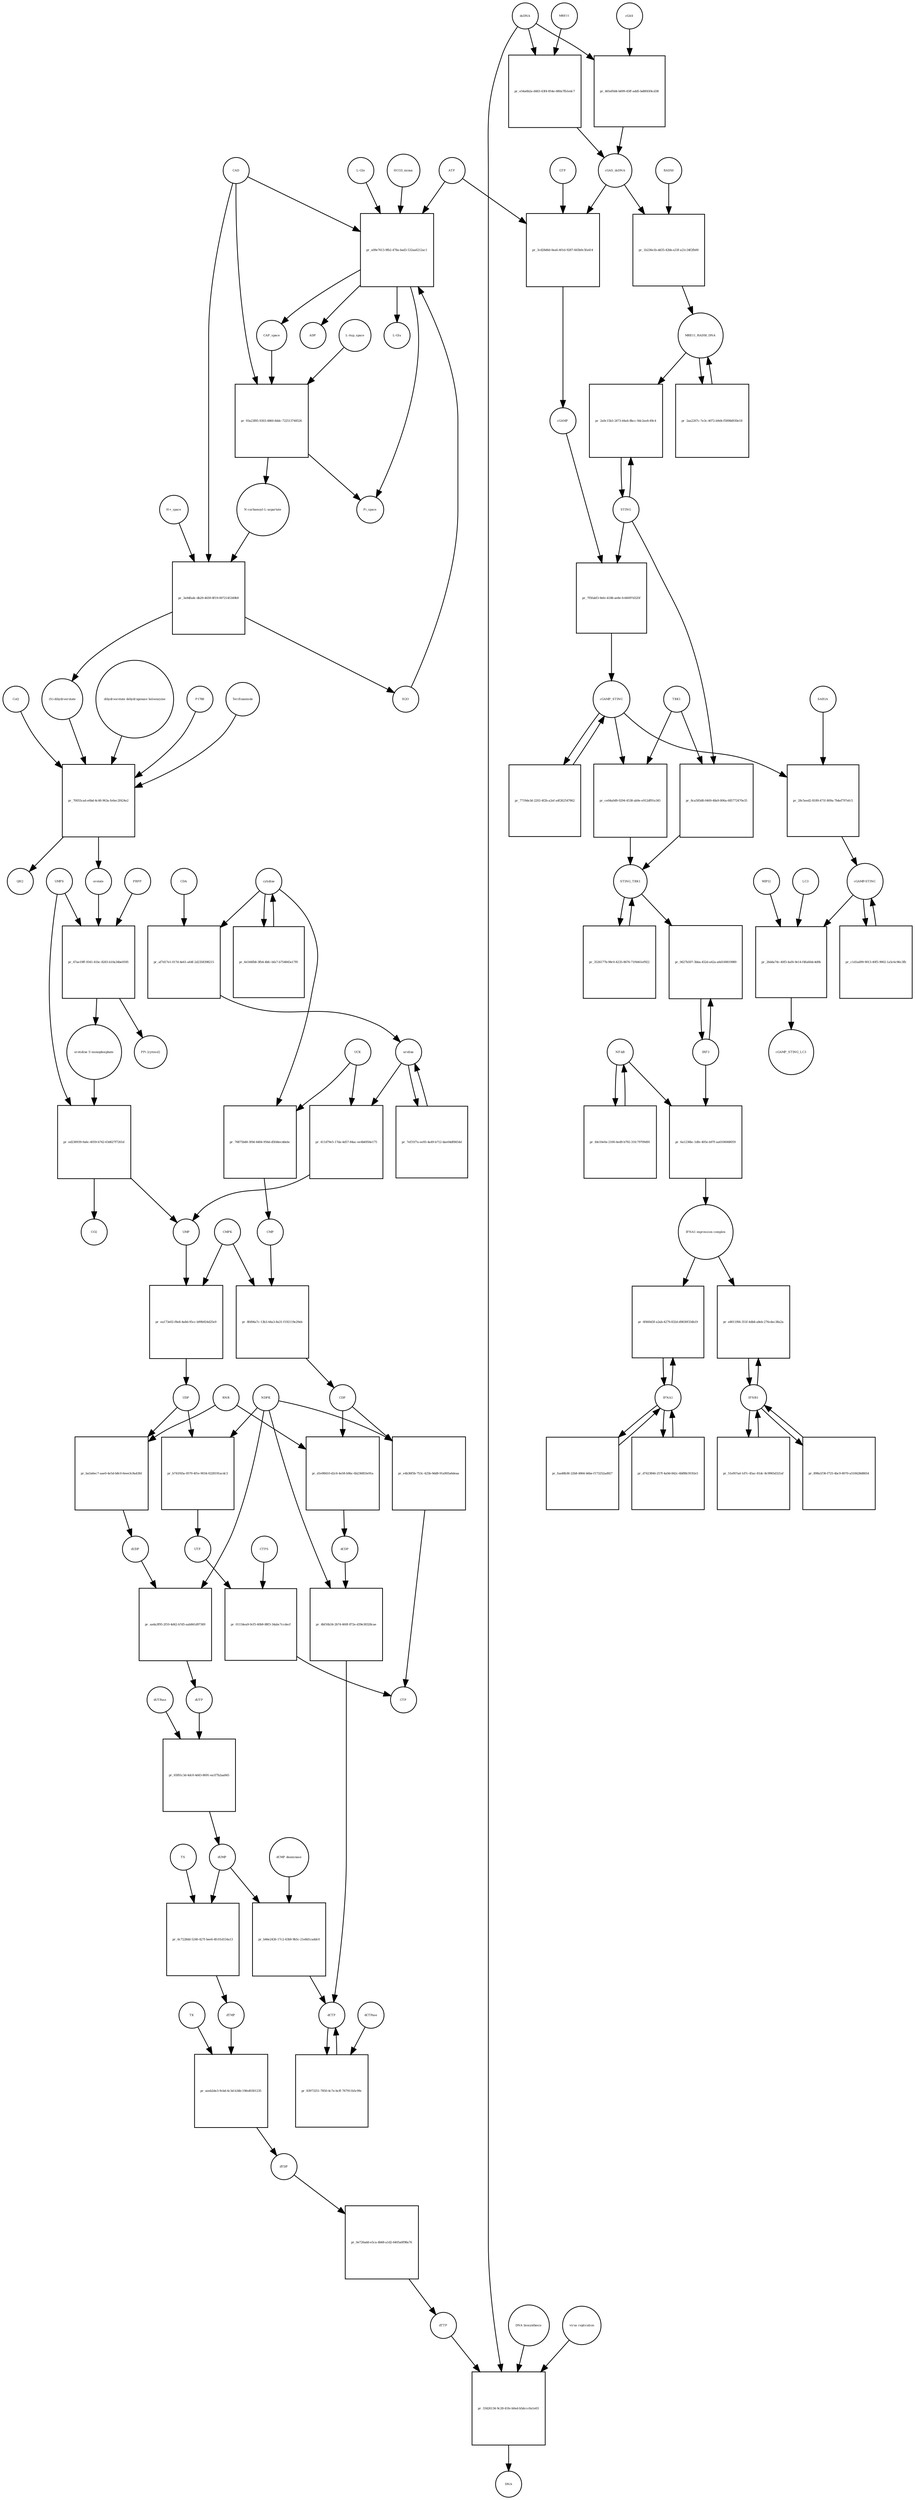 strict digraph  {
"L-Gln" [annotation="", bipartite=0, cls="simple chemical", fontsize=4, label="L-Gln", shape=circle];
"pr_a09e7613-9fb2-478a-bad3-532aa6212ac1" [annotation="", bipartite=1, cls=process, fontsize=4, label="pr_a09e7613-9fb2-478a-bad3-532aa6212ac1", shape=square];
CAP_space [annotation="", bipartite=0, cls="simple chemical", fontsize=4, label=CAP_space, shape=circle];
CAD [annotation="", bipartite=0, cls=macromolecule, fontsize=4, label=CAD, shape=circle];
HCO3_minus [annotation="", bipartite=0, cls="simple chemical", fontsize=4, label=HCO3_minus, shape=circle];
H2O [annotation="", bipartite=0, cls="simple chemical", fontsize=4, label=H2O, shape=circle];
ATP [annotation="", bipartite=0, cls="simple chemical", fontsize=4, label=ATP, shape=circle];
"L-Glu" [annotation="", bipartite=0, cls="simple chemical", fontsize=4, label="L-Glu", shape=circle];
ADP [annotation="", bipartite=0, cls="simple chemical", fontsize=4, label=ADP, shape=circle];
Pi_space [annotation="", bipartite=0, cls="simple chemical", fontsize=4, label=Pi_space, shape=circle];
cytidine [annotation="", bipartite=0, cls="simple chemical", fontsize=4, label=cytidine, shape=circle];
"pr_af7d17e1-017d-4e61-a64f-2d2358398215" [annotation="", bipartite=1, cls=process, fontsize=4, label="pr_af7d17e1-017d-4e61-a64f-2d2358398215", shape=square];
uridine [annotation="", bipartite=0, cls="simple chemical", fontsize=4, label=uridine, shape=circle];
CDA [annotation="", bipartite=0, cls=macromolecule, fontsize=4, label=CDA, shape=circle];
"pr_411d79e5-17da-4d57-84ac-ee4b6956e175" [annotation="", bipartite=1, cls=process, fontsize=4, label="pr_411d79e5-17da-4d57-84ac-ee4b6956e175", shape=square];
UMP [annotation="", bipartite=0, cls="simple chemical", fontsize=4, label=UMP, shape=circle];
UCK [annotation="", bipartite=0, cls=macromolecule, fontsize=4, label=UCK, shape=circle];
"pr_76875b48-3f0d-4484-956d-d5fd4ecddebc" [annotation="", bipartite=1, cls=process, fontsize=4, label="pr_76875b48-3f0d-4484-956d-d5fd4ecddebc", shape=square];
CMP [annotation="", bipartite=0, cls="simple chemical", fontsize=4, label=CMP, shape=circle];
"pr_7ef31f7a-ee93-4a49-b712-dae04df8454d" [annotation="", bipartite=1, cls=process, fontsize=4, label="pr_7ef31f7a-ee93-4a49-b712-dae04df8454d", shape=square];
"pr_6e544fb8-3fb4-4bfc-bfa7-b754845e17f0" [annotation="", bipartite=1, cls=process, fontsize=4, label="pr_6e544fb8-3fb4-4bfc-bfa7-b754845e17f0", shape=square];
"pr_ea173e02-f8e8-4a8d-95cc-b99b924d25e9" [annotation="", bipartite=1, cls=process, fontsize=4, label="pr_ea173e02-f8e8-4a8d-95cc-b99b924d25e9", shape=square];
UDP [annotation="", bipartite=0, cls="simple chemical", fontsize=4, label=UDP, shape=circle];
CMPK [annotation="", bipartite=0, cls=macromolecule, fontsize=4, label=CMPK, shape=circle];
"pr_8fd94a7c-13b3-44a3-8a31-f192119e29eb" [annotation="", bipartite=1, cls=process, fontsize=4, label="pr_8fd94a7c-13b3-44a3-8a31-f192119e29eb", shape=square];
CDP [annotation="", bipartite=0, cls="simple chemical", fontsize=4, label=CDP, shape=circle];
"pr_b741f45a-0570-4f1e-9034-0228191acdc3" [annotation="", bipartite=1, cls=process, fontsize=4, label="pr_b741f45a-0570-4f1e-9034-0228191acdc3", shape=square];
UTP [annotation="", bipartite=0, cls="simple chemical", fontsize=4, label=UTP, shape=circle];
NDPK [annotation="", bipartite=0, cls=macromolecule, fontsize=4, label=NDPK, shape=circle];
"pr_e4b36f5b-753c-425b-9dd8-91a905a6deaa" [annotation="", bipartite=1, cls=process, fontsize=4, label="pr_e4b36f5b-753c-425b-9dd8-91a905a6deaa", shape=square];
CTP [annotation="", bipartite=0, cls="simple chemical", fontsize=4, label=CTP, shape=circle];
"pr_01154ea9-0cf5-40b9-88f3-34abc7ccdecf" [annotation="", bipartite=1, cls=process, fontsize=4, label="pr_01154ea9-0cf5-40b9-88f3-34abc7ccdecf", shape=square];
CTPS [annotation="", bipartite=0, cls=macromolecule, fontsize=4, label=CTPS, shape=circle];
"pr_ba5a6ec7-aae0-4e5d-b8c0-6eee3c8a43fd" [annotation="", bipartite=1, cls=process, fontsize=4, label="pr_ba5a6ec7-aae0-4e5d-b8c0-6eee3c8a43fd", shape=square];
dUDP [annotation="", bipartite=0, cls="simple chemical", fontsize=4, label=dUDP, shape=circle];
RNR [annotation="", bipartite=0, cls=macromolecule, fontsize=4, label=RNR, shape=circle];
"pr_aa4a3f95-2f10-4d42-b7d5-aab841d97369" [annotation="", bipartite=1, cls=process, fontsize=4, label="pr_aa4a3f95-2f10-4d42-b7d5-aab841d97369", shape=square];
dUTP [annotation="", bipartite=0, cls="simple chemical", fontsize=4, label=dUTP, shape=circle];
dCDP [annotation="", bipartite=0, cls="simple chemical", fontsize=4, label=dCDP, shape=circle];
"pr_4bf16b34-2b74-460f-872e-d39e38328cae" [annotation="", bipartite=1, cls=process, fontsize=4, label="pr_4bf16b34-2b74-460f-872e-d39e38328cae", shape=square];
dCTP [annotation="", bipartite=0, cls="simple chemical", fontsize=4, label=dCTP, shape=circle];
"pr_d1e98410-d2c6-4e58-b9bc-6b236855e91a" [annotation="", bipartite=1, cls=process, fontsize=4, label="pr_d1e98410-d2c6-4e58-b9bc-6b236855e91a", shape=square];
"pr_65f81c3d-4dc0-4d43-8691-ea1f7b2aa845" [annotation="", bipartite=1, cls=process, fontsize=4, label="pr_65f81c3d-4dc0-4d43-8691-ea1f7b2aa845", shape=square];
dUMP [annotation="", bipartite=0, cls="simple chemical", fontsize=4, label=dUMP, shape=circle];
dUTPase [annotation="", bipartite=0, cls=macromolecule, fontsize=4, label=dUTPase, shape=circle];
"pr_83973251-7850-4c7e-bcff-767911b5c99c" [annotation="", bipartite=1, cls=process, fontsize=4, label="pr_83973251-7850-4c7e-bcff-767911b5c99c", shape=square];
dCTPase [annotation="", bipartite=0, cls=macromolecule, fontsize=4, label=dCTPase, shape=circle];
"pr_b46e2426-17c2-43b9-9b5c-21e8d1caddc0" [annotation="", bipartite=1, cls=process, fontsize=4, label="pr_b46e2426-17c2-43b9-9b5c-21e8d1caddc0", shape=square];
"dCMP deaminase" [annotation="", bipartite=0, cls=macromolecule, fontsize=4, label="dCMP deaminase", shape=circle];
"pr_6c7228dd-5240-427f-bee6-4fc01d154a13" [annotation="", bipartite=1, cls=process, fontsize=4, label="pr_6c7228dd-5240-427f-bee6-4fc01d154a13", shape=square];
dTMP [annotation="", bipartite=0, cls="simple chemical", fontsize=4, label=dTMP, shape=circle];
TS [annotation="", bipartite=0, cls=macromolecule, fontsize=4, label=TS, shape=circle];
"pr_aeeb2de3-9cbd-4c3d-b34b-19fed0301235" [annotation="", bipartite=1, cls=process, fontsize=4, label="pr_aeeb2de3-9cbd-4c3d-b34b-19fed0301235", shape=square];
dTDP [annotation="", bipartite=0, cls="simple chemical", fontsize=4, label=dTDP, shape=circle];
TK [annotation="", bipartite=0, cls=macromolecule, fontsize=4, label=TK, shape=circle];
"pr_0e726add-e5ca-4b68-a1d2-6405a0f98a76" [annotation="", bipartite=1, cls=process, fontsize=4, label="pr_0e726add-e5ca-4b68-a1d2-6405a0f98a76", shape=square];
dTTP [annotation="", bipartite=0, cls="simple chemical", fontsize=4, label=dTTP, shape=circle];
dsDNA [annotation="", bipartite=0, cls="simple chemical", fontsize=4, label=dsDNA, shape=circle];
"pr_465ef0d4-b699-45ff-add5-bd8f45f4cd38" [annotation="", bipartite=1, cls=process, fontsize=4, label="pr_465ef0d4-b699-45ff-add5-bd8f45f4cd38", shape=square];
cGAS [annotation="", bipartite=0, cls=macromolecule, fontsize=4, label=cGAS, shape=circle];
cGAS_dsDNA [annotation="", bipartite=0, cls=complex, fontsize=4, label=cGAS_dsDNA, shape=circle];
"pr_3cd28d6d-0ea6-401d-9287-665b0c5fa414" [annotation="", bipartite=1, cls=process, fontsize=4, label="pr_3cd28d6d-0ea6-401d-9287-665b0c5fa414", shape=square];
GTP [annotation="", bipartite=0, cls="simple chemical", fontsize=4, label=GTP, shape=circle];
cGAMP [annotation="", bipartite=0, cls="simple chemical", fontsize=4, label=cGAMP, shape=circle];
"pr_7f5fabf3-9efe-4188-ae8e-fc66097d325f" [annotation="", bipartite=1, cls=process, fontsize=4, label="pr_7f5fabf3-9efe-4188-ae8e-fc66097d325f", shape=square];
STING [annotation="", bipartite=0, cls="macromolecule multimer", fontsize=4, label=STING, shape=circle];
cGAMP_STING [annotation="", bipartite=0, cls=complex, fontsize=4, label=cGAMP_STING, shape=circle];
TBK1 [annotation="", bipartite=0, cls=macromolecule, fontsize=4, label=TBK1, shape=circle];
"pr_ce04a0d9-0294-4538-ab9e-e912df91e345" [annotation="", bipartite=1, cls=process, fontsize=4, label="pr_ce04a0d9-0294-4538-ab9e-e912df91e345", shape=square];
STING_TBK1 [annotation="", bipartite=0, cls=complex, fontsize=4, label=STING_TBK1, shape=circle];
"pr_7719de3d-2202-4f2b-a2ef-a4f262547862" [annotation="", bipartite=1, cls=process, fontsize=4, label="pr_7719de3d-2202-4f2b-a2ef-a4f262547862", shape=square];
"pr_3526177b-98c0-4235-8676-71f4461ef922" [annotation="", bipartite=1, cls=process, fontsize=4, label="pr_3526177b-98c0-4235-8676-71f4461ef922", shape=square];
"NF-kB" [annotation="", bipartite=0, cls=complex, fontsize=4, label="NF-kB", shape=circle];
"pr_fde10e0a-2100-4ed9-b792-31fc79709d91" [annotation="", bipartite=1, cls=process, fontsize=4, label="pr_fde10e0a-2100-4ed9-b792-31fc79709d91", shape=square];
IFNA1 [annotation="", bipartite=0, cls="nucleic acid feature", fontsize=4, label=IFNA1, shape=circle];
"pr_d7423846-257f-4a9d-842c-6bf88c9192e3" [annotation="", bipartite=1, cls=process, fontsize=4, label="pr_d7423846-257f-4a9d-842c-6bf88c9192e3", shape=square];
IFNB1 [annotation="", bipartite=0, cls="nucleic acid feature", fontsize=4, label=IFNB1, shape=circle];
"pr_898a1f36-f725-4bc9-8070-a518428d8654" [annotation="", bipartite=1, cls=process, fontsize=4, label="pr_898a1f36-f725-4bc9-8070-a518428d8654", shape=square];
"pr_faa48b36-22b8-4864-b6be-f173252ad927" [annotation="", bipartite=1, cls=process, fontsize=4, label="pr_faa48b36-22b8-4864-b6be-f173252ad927", shape=square];
"pr_51ef67ad-1d7c-45ac-81dc-8c9965d321af" [annotation="", bipartite=1, cls=process, fontsize=4, label="pr_51ef67ad-1d7c-45ac-81dc-8c9965d321af", shape=square];
"pr_e8011f66-351f-4db8-a8eb-276cdec38a2a" [annotation="", bipartite=1, cls=process, fontsize=4, label="pr_e8011f66-351f-4db8-a8eb-276cdec38a2a", shape=square];
"IFNA1 expression complex" [annotation="", bipartite=0, cls=complex, fontsize=4, label="IFNA1 expression complex", shape=circle];
"cGAMP-STING" [annotation="", bipartite=0, cls=complex, fontsize=4, label="cGAMP-STING", shape=circle];
"pr_c1d1ad99-9013-40f5-9902-1a5c6c96c3fb" [annotation="", bipartite=1, cls=process, fontsize=4, label="pr_c1d1ad99-9013-40f5-9902-1a5c6c96c3fb", shape=square];
"pr_e54a6b2a-d483-43f4-854e-680a7fb1edc7" [annotation="", bipartite=1, cls=process, fontsize=4, label="pr_e54a6b2a-d483-43f4-854e-680a7fb1edc7", shape=square];
MRE11 [annotation="", bipartite=0, cls="macromolecule multimer", fontsize=4, label=MRE11, shape=circle];
RAD50 [annotation="", bipartite=0, cls="macromolecule multimer", fontsize=4, label=RAD50, shape=circle];
"pr_1b236e1b-dd35-42bb-a33f-a21c34f2fb00" [annotation="", bipartite=1, cls=process, fontsize=4, label="pr_1b236e1b-dd35-42bb-a33f-a21c34f2fb00", shape=square];
MRE11_RAD50_DNA [annotation="", bipartite=0, cls=complex, fontsize=4, label=MRE11_RAD50_DNA, shape=circle];
IRF3 [annotation="", bipartite=0, cls="macromolecule multimer", fontsize=4, label=IRF3, shape=circle];
"pr_0627b597-3bba-452d-a42a-a6d100819989" [annotation="", bipartite=1, cls=process, fontsize=4, label="pr_0627b597-3bba-452d-a42a-a6d100819989", shape=square];
"pr_28c5eed2-8189-471f-809a-7b4ef797efc5" [annotation="", bipartite=1, cls=process, fontsize=4, label="pr_28c5eed2-8189-471f-809a-7b4ef797efc5", shape=square];
SAR1A [annotation="", bipartite=0, cls=macromolecule, fontsize=4, label=SAR1A, shape=circle];
"pr_26dda74c-40f3-4af4-9e14-f4fa60dc4d9b" [annotation="", bipartite=1, cls=process, fontsize=4, label="pr_26dda74c-40f3-4af4-9e14-f4fa60dc4d9b", shape=square];
LC3 [annotation="", bipartite=0, cls=macromolecule, fontsize=4, label=LC3, shape=circle];
cGAMP_STING_LC3 [annotation="", bipartite=0, cls=complex, fontsize=4, label=cGAMP_STING_LC3, shape=circle];
WIPI2 [annotation="", bipartite=0, cls=macromolecule, fontsize=4, label=WIPI2, shape=circle];
"pr_2a0c15b3-2473-44a4-8bcc-9dc2eefc49c4" [annotation="", bipartite=1, cls=process, fontsize=4, label="pr_2a0c15b3-2473-44a4-8bcc-9dc2eefc49c4", shape=square];
"pr_8ca585d8-0469-48a9-806a-685772470e35" [annotation="", bipartite=1, cls=process, fontsize=4, label="pr_8ca585d8-0469-48a9-806a-685772470e35", shape=square];
"pr_2aa2267c-7e3c-4072-b9d4-f5898d930e18" [annotation="", bipartite=1, cls=process, fontsize=4, label="pr_2aa2267c-7e3c-4072-b9d4-f5898d930e18", shape=square];
"pr_93a23f85-9303-4860-8ddc-722513748526" [annotation="", bipartite=1, cls=process, fontsize=4, label="pr_93a23f85-9303-4860-8ddc-722513748526", shape=square];
"N-carbamoyl-L-aspartate" [annotation="", bipartite=0, cls="simple chemical", fontsize=4, label="N-carbamoyl-L-aspartate", shape=circle];
"L-Asp_space" [annotation="", bipartite=0, cls="simple chemical", fontsize=4, label="L-Asp_space", shape=circle];
"pr_3a9dfadc-db29-4659-8f19-0072145349b9" [annotation="", bipartite=1, cls=process, fontsize=4, label="pr_3a9dfadc-db29-4659-8f19-0072145349b9", shape=square];
"(S)-dihydroorotate" [annotation="", bipartite=0, cls="simple chemical", fontsize=4, label="(S)-dihydroorotate", shape=circle];
"H+_space" [annotation="", bipartite=0, cls="simple chemical", fontsize=4, label="H+_space", shape=circle];
"pr_70055cad-e6bd-4c48-963a-fe6ec2f424e2" [annotation="", bipartite=1, cls=process, fontsize=4, label="pr_70055cad-e6bd-4c48-963a-fe6ec2f424e2", shape=square];
orotate [annotation="", bipartite=0, cls="simple chemical", fontsize=4, label=orotate, shape=circle];
"dihydroorotate dehydrogenase holoenzyme" [annotation="", bipartite=0, cls="simple chemical", fontsize=4, label="dihydroorotate dehydrogenase holoenzyme", shape=circle];
P1788 [annotation="", bipartite=0, cls="simple chemical", fontsize=4, label=P1788, shape=circle];
Teriflunomide [annotation="", bipartite=0, cls="simple chemical", fontsize=4, label=Teriflunomide, shape=circle];
CoQ [annotation="", bipartite=0, cls="simple chemical", fontsize=4, label=CoQ, shape=circle];
QH2 [annotation="", bipartite=0, cls="simple chemical", fontsize=4, label=QH2, shape=circle];
"pr_67ae19ff-9341-41bc-8283-b10a34be0595" [annotation="", bipartite=1, cls=process, fontsize=4, label="pr_67ae19ff-9341-41bc-8283-b10a34be0595", shape=square];
"orotidine 5'-monophosphate" [annotation="", bipartite=0, cls="simple chemical", fontsize=4, label="orotidine 5'-monophosphate", shape=circle];
UMPS [annotation="", bipartite=0, cls="macromolecule multimer", fontsize=4, label=UMPS, shape=circle];
PRPP [annotation="", bipartite=0, cls="simple chemical", fontsize=4, label=PRPP, shape=circle];
"PPi [cytosol]" [annotation="", bipartite=0, cls="simple chemical", fontsize=4, label="PPi [cytosol]", shape=circle];
"pr_ed236939-0a6c-4059-b742-63d627f7261d" [annotation="", bipartite=1, cls=process, fontsize=4, label="pr_ed236939-0a6c-4059-b742-63d627f7261d", shape=square];
CO2 [annotation="", bipartite=0, cls="simple chemical", fontsize=4, label=CO2, shape=circle];
"pr_33426134-9c28-41fe-b0ed-b5dccc0a1e03" [annotation="", bipartite=1, cls=process, fontsize=4, label="pr_33426134-9c28-41fe-b0ed-b5dccc0a1e03", shape=square];
DNA [annotation="", bipartite=0, cls="nucleic acid feature", fontsize=4, label=DNA, shape=circle];
"DNA biosynthesis" [annotation="urn_miriam_obo.go_GO%3A0071897", bipartite=0, cls=phenotype, fontsize=4, label="DNA biosynthesis", shape=circle];
"virus replication" [annotation="", bipartite=0, cls=phenotype, fontsize=4, label="virus replication", shape=circle];
"pr_6f460d3f-a2ab-4279-832d-d9830f334b19" [annotation="", bipartite=1, cls=process, fontsize=4, label="pr_6f460d3f-a2ab-4279-832d-d9830f334b19", shape=square];
"pr_6a1236bc-1dfe-405e-b97f-aa6106068059" [annotation="", bipartite=1, cls=process, fontsize=4, label="pr_6a1236bc-1dfe-405e-b97f-aa6106068059", shape=square];
"L-Gln" -> "pr_a09e7613-9fb2-478a-bad3-532aa6212ac1"  [annotation="", interaction_type=consumption];
"pr_a09e7613-9fb2-478a-bad3-532aa6212ac1" -> CAP_space  [annotation="", interaction_type=production];
"pr_a09e7613-9fb2-478a-bad3-532aa6212ac1" -> "L-Glu"  [annotation="", interaction_type=production];
"pr_a09e7613-9fb2-478a-bad3-532aa6212ac1" -> ADP  [annotation="", interaction_type=production];
"pr_a09e7613-9fb2-478a-bad3-532aa6212ac1" -> Pi_space  [annotation="", interaction_type=production];
CAP_space -> "pr_93a23f85-9303-4860-8ddc-722513748526"  [annotation="", interaction_type=consumption];
CAD -> "pr_a09e7613-9fb2-478a-bad3-532aa6212ac1"  [annotation=urn_miriam_reactome_REACT_1698, interaction_type=catalysis];
CAD -> "pr_93a23f85-9303-4860-8ddc-722513748526"  [annotation=urn_miriam_reactome_REACT_1698, interaction_type=catalysis];
CAD -> "pr_3a9dfadc-db29-4659-8f19-0072145349b9"  [annotation=urn_miriam_reactome_REACT_1698, interaction_type=catalysis];
HCO3_minus -> "pr_a09e7613-9fb2-478a-bad3-532aa6212ac1"  [annotation="", interaction_type=consumption];
H2O -> "pr_a09e7613-9fb2-478a-bad3-532aa6212ac1"  [annotation="", interaction_type=consumption];
ATP -> "pr_a09e7613-9fb2-478a-bad3-532aa6212ac1"  [annotation="", interaction_type=consumption];
ATP -> "pr_3cd28d6d-0ea6-401d-9287-665b0c5fa414"  [annotation="", interaction_type=consumption];
cytidine -> "pr_af7d17e1-017d-4e61-a64f-2d2358398215"  [annotation="", interaction_type=consumption];
cytidine -> "pr_76875b48-3f0d-4484-956d-d5fd4ecddebc"  [annotation="", interaction_type=consumption];
cytidine -> "pr_6e544fb8-3fb4-4bfc-bfa7-b754845e17f0"  [annotation="", interaction_type=consumption];
"pr_af7d17e1-017d-4e61-a64f-2d2358398215" -> uridine  [annotation="", interaction_type=production];
uridine -> "pr_411d79e5-17da-4d57-84ac-ee4b6956e175"  [annotation="", interaction_type=consumption];
uridine -> "pr_7ef31f7a-ee93-4a49-b712-dae04df8454d"  [annotation="", interaction_type=consumption];
CDA -> "pr_af7d17e1-017d-4e61-a64f-2d2358398215"  [annotation="", interaction_type=catalysis];
"pr_411d79e5-17da-4d57-84ac-ee4b6956e175" -> UMP  [annotation="", interaction_type=production];
UMP -> "pr_ea173e02-f8e8-4a8d-95cc-b99b924d25e9"  [annotation="", interaction_type=consumption];
UCK -> "pr_411d79e5-17da-4d57-84ac-ee4b6956e175"  [annotation="", interaction_type=catalysis];
UCK -> "pr_76875b48-3f0d-4484-956d-d5fd4ecddebc"  [annotation="", interaction_type=catalysis];
"pr_76875b48-3f0d-4484-956d-d5fd4ecddebc" -> CMP  [annotation="", interaction_type=production];
CMP -> "pr_8fd94a7c-13b3-44a3-8a31-f192119e29eb"  [annotation="", interaction_type=consumption];
"pr_7ef31f7a-ee93-4a49-b712-dae04df8454d" -> uridine  [annotation="", interaction_type=production];
"pr_6e544fb8-3fb4-4bfc-bfa7-b754845e17f0" -> cytidine  [annotation="", interaction_type=production];
"pr_ea173e02-f8e8-4a8d-95cc-b99b924d25e9" -> UDP  [annotation="", interaction_type=production];
UDP -> "pr_b741f45a-0570-4f1e-9034-0228191acdc3"  [annotation="", interaction_type=consumption];
UDP -> "pr_ba5a6ec7-aae0-4e5d-b8c0-6eee3c8a43fd"  [annotation="", interaction_type=consumption];
CMPK -> "pr_ea173e02-f8e8-4a8d-95cc-b99b924d25e9"  [annotation="", interaction_type=catalysis];
CMPK -> "pr_8fd94a7c-13b3-44a3-8a31-f192119e29eb"  [annotation="", interaction_type=catalysis];
"pr_8fd94a7c-13b3-44a3-8a31-f192119e29eb" -> CDP  [annotation="", interaction_type=production];
CDP -> "pr_e4b36f5b-753c-425b-9dd8-91a905a6deaa"  [annotation="", interaction_type=consumption];
CDP -> "pr_d1e98410-d2c6-4e58-b9bc-6b236855e91a"  [annotation="", interaction_type=consumption];
"pr_b741f45a-0570-4f1e-9034-0228191acdc3" -> UTP  [annotation="", interaction_type=production];
UTP -> "pr_01154ea9-0cf5-40b9-88f3-34abc7ccdecf"  [annotation="", interaction_type=consumption];
NDPK -> "pr_b741f45a-0570-4f1e-9034-0228191acdc3"  [annotation="", interaction_type=catalysis];
NDPK -> "pr_e4b36f5b-753c-425b-9dd8-91a905a6deaa"  [annotation="", interaction_type=catalysis];
NDPK -> "pr_aa4a3f95-2f10-4d42-b7d5-aab841d97369"  [annotation="", interaction_type=catalysis];
NDPK -> "pr_4bf16b34-2b74-460f-872e-d39e38328cae"  [annotation="", interaction_type=catalysis];
"pr_e4b36f5b-753c-425b-9dd8-91a905a6deaa" -> CTP  [annotation="", interaction_type=production];
"pr_01154ea9-0cf5-40b9-88f3-34abc7ccdecf" -> CTP  [annotation="", interaction_type=production];
CTPS -> "pr_01154ea9-0cf5-40b9-88f3-34abc7ccdecf"  [annotation="", interaction_type=catalysis];
"pr_ba5a6ec7-aae0-4e5d-b8c0-6eee3c8a43fd" -> dUDP  [annotation="", interaction_type=production];
dUDP -> "pr_aa4a3f95-2f10-4d42-b7d5-aab841d97369"  [annotation="", interaction_type=consumption];
RNR -> "pr_ba5a6ec7-aae0-4e5d-b8c0-6eee3c8a43fd"  [annotation="", interaction_type=catalysis];
RNR -> "pr_d1e98410-d2c6-4e58-b9bc-6b236855e91a"  [annotation="", interaction_type=catalysis];
"pr_aa4a3f95-2f10-4d42-b7d5-aab841d97369" -> dUTP  [annotation="", interaction_type=production];
dUTP -> "pr_65f81c3d-4dc0-4d43-8691-ea1f7b2aa845"  [annotation="", interaction_type=consumption];
dCDP -> "pr_4bf16b34-2b74-460f-872e-d39e38328cae"  [annotation="", interaction_type=consumption];
"pr_4bf16b34-2b74-460f-872e-d39e38328cae" -> dCTP  [annotation="", interaction_type=production];
dCTP -> "pr_83973251-7850-4c7e-bcff-767911b5c99c"  [annotation="", interaction_type=consumption];
"pr_d1e98410-d2c6-4e58-b9bc-6b236855e91a" -> dCDP  [annotation="", interaction_type=production];
"pr_65f81c3d-4dc0-4d43-8691-ea1f7b2aa845" -> dUMP  [annotation="", interaction_type=production];
dUMP -> "pr_b46e2426-17c2-43b9-9b5c-21e8d1caddc0"  [annotation="", interaction_type=consumption];
dUMP -> "pr_6c7228dd-5240-427f-bee6-4fc01d154a13"  [annotation="", interaction_type=consumption];
dUTPase -> "pr_65f81c3d-4dc0-4d43-8691-ea1f7b2aa845"  [annotation="", interaction_type=catalysis];
"pr_83973251-7850-4c7e-bcff-767911b5c99c" -> dCTP  [annotation="", interaction_type=production];
dCTPase -> "pr_83973251-7850-4c7e-bcff-767911b5c99c"  [annotation="", interaction_type=catalysis];
"pr_b46e2426-17c2-43b9-9b5c-21e8d1caddc0" -> dCTP  [annotation="", interaction_type=production];
"dCMP deaminase" -> "pr_b46e2426-17c2-43b9-9b5c-21e8d1caddc0"  [annotation="", interaction_type=catalysis];
"pr_6c7228dd-5240-427f-bee6-4fc01d154a13" -> dTMP  [annotation="", interaction_type=production];
dTMP -> "pr_aeeb2de3-9cbd-4c3d-b34b-19fed0301235"  [annotation="", interaction_type=consumption];
TS -> "pr_6c7228dd-5240-427f-bee6-4fc01d154a13"  [annotation="", interaction_type=catalysis];
"pr_aeeb2de3-9cbd-4c3d-b34b-19fed0301235" -> dTDP  [annotation="", interaction_type=production];
dTDP -> "pr_0e726add-e5ca-4b68-a1d2-6405a0f98a76"  [annotation="", interaction_type=consumption];
TK -> "pr_aeeb2de3-9cbd-4c3d-b34b-19fed0301235"  [annotation="", interaction_type=catalysis];
"pr_0e726add-e5ca-4b68-a1d2-6405a0f98a76" -> dTTP  [annotation="", interaction_type=production];
dTTP -> "pr_33426134-9c28-41fe-b0ed-b5dccc0a1e03"  [annotation="", interaction_type=consumption];
dsDNA -> "pr_465ef0d4-b699-45ff-add5-bd8f45f4cd38"  [annotation="", interaction_type=consumption];
dsDNA -> "pr_e54a6b2a-d483-43f4-854e-680a7fb1edc7"  [annotation="", interaction_type=consumption];
dsDNA -> "pr_33426134-9c28-41fe-b0ed-b5dccc0a1e03"  [annotation="", interaction_type=consumption];
"pr_465ef0d4-b699-45ff-add5-bd8f45f4cd38" -> cGAS_dsDNA  [annotation="", interaction_type=production];
cGAS -> "pr_465ef0d4-b699-45ff-add5-bd8f45f4cd38"  [annotation="", interaction_type=consumption];
cGAS_dsDNA -> "pr_3cd28d6d-0ea6-401d-9287-665b0c5fa414"  [annotation="", interaction_type=catalysis];
cGAS_dsDNA -> "pr_1b236e1b-dd35-42bb-a33f-a21c34f2fb00"  [annotation="", interaction_type=consumption];
"pr_3cd28d6d-0ea6-401d-9287-665b0c5fa414" -> cGAMP  [annotation="", interaction_type=production];
GTP -> "pr_3cd28d6d-0ea6-401d-9287-665b0c5fa414"  [annotation="", interaction_type=consumption];
cGAMP -> "pr_7f5fabf3-9efe-4188-ae8e-fc66097d325f"  [annotation="", interaction_type=consumption];
"pr_7f5fabf3-9efe-4188-ae8e-fc66097d325f" -> cGAMP_STING  [annotation="", interaction_type=production];
STING -> "pr_7f5fabf3-9efe-4188-ae8e-fc66097d325f"  [annotation="", interaction_type=consumption];
STING -> "pr_2a0c15b3-2473-44a4-8bcc-9dc2eefc49c4"  [annotation="", interaction_type=consumption];
STING -> "pr_8ca585d8-0469-48a9-806a-685772470e35"  [annotation="", interaction_type=consumption];
cGAMP_STING -> "pr_ce04a0d9-0294-4538-ab9e-e912df91e345"  [annotation="", interaction_type=consumption];
cGAMP_STING -> "pr_7719de3d-2202-4f2b-a2ef-a4f262547862"  [annotation="", interaction_type=consumption];
cGAMP_STING -> "pr_28c5eed2-8189-471f-809a-7b4ef797efc5"  [annotation="", interaction_type=consumption];
TBK1 -> "pr_ce04a0d9-0294-4538-ab9e-e912df91e345"  [annotation="", interaction_type=consumption];
TBK1 -> "pr_8ca585d8-0469-48a9-806a-685772470e35"  [annotation="", interaction_type=consumption];
"pr_ce04a0d9-0294-4538-ab9e-e912df91e345" -> STING_TBK1  [annotation="", interaction_type=production];
STING_TBK1 -> "pr_3526177b-98c0-4235-8676-71f4461ef922"  [annotation="", interaction_type=consumption];
STING_TBK1 -> "pr_0627b597-3bba-452d-a42a-a6d100819989"  [annotation="", interaction_type=catalysis];
"pr_7719de3d-2202-4f2b-a2ef-a4f262547862" -> cGAMP_STING  [annotation="", interaction_type=production];
"pr_3526177b-98c0-4235-8676-71f4461ef922" -> STING_TBK1  [annotation="", interaction_type=production];
"NF-kB" -> "pr_fde10e0a-2100-4ed9-b792-31fc79709d91"  [annotation="", interaction_type=consumption];
"NF-kB" -> "pr_6a1236bc-1dfe-405e-b97f-aa6106068059"  [annotation="", interaction_type=consumption];
"pr_fde10e0a-2100-4ed9-b792-31fc79709d91" -> "NF-kB"  [annotation="", interaction_type=production];
IFNA1 -> "pr_d7423846-257f-4a9d-842c-6bf88c9192e3"  [annotation="", interaction_type=consumption];
IFNA1 -> "pr_faa48b36-22b8-4864-b6be-f173252ad927"  [annotation="", interaction_type=consumption];
IFNA1 -> "pr_6f460d3f-a2ab-4279-832d-d9830f334b19"  [annotation="", interaction_type=consumption];
"pr_d7423846-257f-4a9d-842c-6bf88c9192e3" -> IFNA1  [annotation="", interaction_type=production];
IFNB1 -> "pr_898a1f36-f725-4bc9-8070-a518428d8654"  [annotation="", interaction_type=consumption];
IFNB1 -> "pr_51ef67ad-1d7c-45ac-81dc-8c9965d321af"  [annotation="", interaction_type=consumption];
IFNB1 -> "pr_e8011f66-351f-4db8-a8eb-276cdec38a2a"  [annotation="", interaction_type=consumption];
"pr_898a1f36-f725-4bc9-8070-a518428d8654" -> IFNB1  [annotation="", interaction_type=production];
"pr_faa48b36-22b8-4864-b6be-f173252ad927" -> IFNA1  [annotation="", interaction_type=production];
"pr_51ef67ad-1d7c-45ac-81dc-8c9965d321af" -> IFNB1  [annotation="", interaction_type=production];
"pr_e8011f66-351f-4db8-a8eb-276cdec38a2a" -> IFNB1  [annotation="", interaction_type=production];
"IFNA1 expression complex" -> "pr_e8011f66-351f-4db8-a8eb-276cdec38a2a"  [annotation="", interaction_type=stimulation];
"IFNA1 expression complex" -> "pr_6f460d3f-a2ab-4279-832d-d9830f334b19"  [annotation="", interaction_type=stimulation];
"cGAMP-STING" -> "pr_c1d1ad99-9013-40f5-9902-1a5c6c96c3fb"  [annotation="", interaction_type=consumption];
"cGAMP-STING" -> "pr_26dda74c-40f3-4af4-9e14-f4fa60dc4d9b"  [annotation="", interaction_type=consumption];
"pr_c1d1ad99-9013-40f5-9902-1a5c6c96c3fb" -> "cGAMP-STING"  [annotation="", interaction_type=production];
"pr_e54a6b2a-d483-43f4-854e-680a7fb1edc7" -> cGAS_dsDNA  [annotation="", interaction_type=production];
MRE11 -> "pr_e54a6b2a-d483-43f4-854e-680a7fb1edc7"  [annotation="", interaction_type=consumption];
RAD50 -> "pr_1b236e1b-dd35-42bb-a33f-a21c34f2fb00"  [annotation="", interaction_type=consumption];
"pr_1b236e1b-dd35-42bb-a33f-a21c34f2fb00" -> MRE11_RAD50_DNA  [annotation="", interaction_type=production];
MRE11_RAD50_DNA -> "pr_2a0c15b3-2473-44a4-8bcc-9dc2eefc49c4"  [annotation="", interaction_type=catalysis];
MRE11_RAD50_DNA -> "pr_2aa2267c-7e3c-4072-b9d4-f5898d930e18"  [annotation="", interaction_type=consumption];
IRF3 -> "pr_0627b597-3bba-452d-a42a-a6d100819989"  [annotation="", interaction_type=consumption];
IRF3 -> "pr_6a1236bc-1dfe-405e-b97f-aa6106068059"  [annotation="", interaction_type=consumption];
"pr_0627b597-3bba-452d-a42a-a6d100819989" -> IRF3  [annotation="", interaction_type=production];
"pr_28c5eed2-8189-471f-809a-7b4ef797efc5" -> "cGAMP-STING"  [annotation="", interaction_type=production];
SAR1A -> "pr_28c5eed2-8189-471f-809a-7b4ef797efc5"  [annotation="", interaction_type=catalysis];
"pr_26dda74c-40f3-4af4-9e14-f4fa60dc4d9b" -> cGAMP_STING_LC3  [annotation="", interaction_type=production];
LC3 -> "pr_26dda74c-40f3-4af4-9e14-f4fa60dc4d9b"  [annotation="", interaction_type=consumption];
WIPI2 -> "pr_26dda74c-40f3-4af4-9e14-f4fa60dc4d9b"  [annotation="", interaction_type=catalysis];
"pr_2a0c15b3-2473-44a4-8bcc-9dc2eefc49c4" -> STING  [annotation="", interaction_type=production];
"pr_8ca585d8-0469-48a9-806a-685772470e35" -> STING_TBK1  [annotation="", interaction_type=production];
"pr_2aa2267c-7e3c-4072-b9d4-f5898d930e18" -> MRE11_RAD50_DNA  [annotation="", interaction_type=production];
"pr_93a23f85-9303-4860-8ddc-722513748526" -> "N-carbamoyl-L-aspartate"  [annotation="", interaction_type=production];
"pr_93a23f85-9303-4860-8ddc-722513748526" -> Pi_space  [annotation="", interaction_type=production];
"N-carbamoyl-L-aspartate" -> "pr_3a9dfadc-db29-4659-8f19-0072145349b9"  [annotation="", interaction_type=consumption];
"L-Asp_space" -> "pr_93a23f85-9303-4860-8ddc-722513748526"  [annotation="", interaction_type=consumption];
"pr_3a9dfadc-db29-4659-8f19-0072145349b9" -> "(S)-dihydroorotate"  [annotation="", interaction_type=production];
"pr_3a9dfadc-db29-4659-8f19-0072145349b9" -> H2O  [annotation="", interaction_type=production];
"(S)-dihydroorotate" -> "pr_70055cad-e6bd-4c48-963a-fe6ec2f424e2"  [annotation="", interaction_type=consumption];
"H+_space" -> "pr_3a9dfadc-db29-4659-8f19-0072145349b9"  [annotation="", interaction_type=consumption];
"pr_70055cad-e6bd-4c48-963a-fe6ec2f424e2" -> orotate  [annotation="", interaction_type=production];
"pr_70055cad-e6bd-4c48-963a-fe6ec2f424e2" -> QH2  [annotation="", interaction_type=production];
orotate -> "pr_67ae19ff-9341-41bc-8283-b10a34be0595"  [annotation="", interaction_type=consumption];
"dihydroorotate dehydrogenase holoenzyme" -> "pr_70055cad-e6bd-4c48-963a-fe6ec2f424e2"  [annotation=urn_miriam_reactome_REACT_1698, interaction_type=catalysis];
P1788 -> "pr_70055cad-e6bd-4c48-963a-fe6ec2f424e2"  [annotation=urn_miriam_reactome_REACT_1698, interaction_type=inhibition];
Teriflunomide -> "pr_70055cad-e6bd-4c48-963a-fe6ec2f424e2"  [annotation=urn_miriam_reactome_REACT_1698, interaction_type=inhibition];
CoQ -> "pr_70055cad-e6bd-4c48-963a-fe6ec2f424e2"  [annotation="", interaction_type=consumption];
"pr_67ae19ff-9341-41bc-8283-b10a34be0595" -> "orotidine 5'-monophosphate"  [annotation="", interaction_type=production];
"pr_67ae19ff-9341-41bc-8283-b10a34be0595" -> "PPi [cytosol]"  [annotation="", interaction_type=production];
"orotidine 5'-monophosphate" -> "pr_ed236939-0a6c-4059-b742-63d627f7261d"  [annotation="", interaction_type=consumption];
UMPS -> "pr_67ae19ff-9341-41bc-8283-b10a34be0595"  [annotation=urn_miriam_reactome_REACT_1698, interaction_type=catalysis];
UMPS -> "pr_ed236939-0a6c-4059-b742-63d627f7261d"  [annotation=urn_miriam_reactome_REACT_1698, interaction_type=catalysis];
PRPP -> "pr_67ae19ff-9341-41bc-8283-b10a34be0595"  [annotation="", interaction_type=consumption];
"pr_ed236939-0a6c-4059-b742-63d627f7261d" -> UMP  [annotation="", interaction_type=production];
"pr_ed236939-0a6c-4059-b742-63d627f7261d" -> CO2  [annotation="", interaction_type=production];
"pr_33426134-9c28-41fe-b0ed-b5dccc0a1e03" -> DNA  [annotation="", interaction_type=production];
"DNA biosynthesis" -> "pr_33426134-9c28-41fe-b0ed-b5dccc0a1e03"  [annotation="", interaction_type=catalysis];
"virus replication" -> "pr_33426134-9c28-41fe-b0ed-b5dccc0a1e03"  [annotation="", interaction_type=inhibition];
"pr_6f460d3f-a2ab-4279-832d-d9830f334b19" -> IFNA1  [annotation="", interaction_type=production];
"pr_6a1236bc-1dfe-405e-b97f-aa6106068059" -> "IFNA1 expression complex"  [annotation="", interaction_type=production];
}
